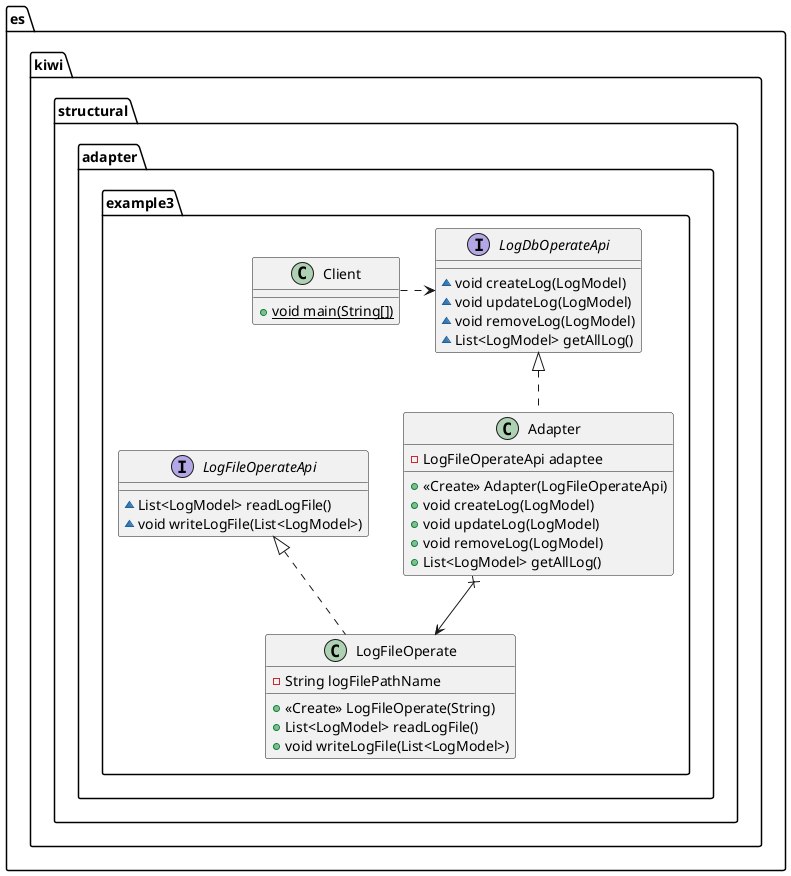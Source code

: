 @startuml
interface es.kiwi.structural.adapter.example3.LogDbOperateApi {
~ void createLog(LogModel)
~ void updateLog(LogModel)
~ void removeLog(LogModel)
~ List<LogModel> getAllLog()
}
class es.kiwi.structural.adapter.example3.Client {
+ {static} void main(String[])
}
class es.kiwi.structural.adapter.example3.LogFileOperate {
- String logFilePathName
+ <<Create>> LogFileOperate(String)
+ List<LogModel> readLogFile()
+ void writeLogFile(List<LogModel>)
}
class es.kiwi.structural.adapter.example3.Adapter {
- LogFileOperateApi adaptee
+ <<Create>> Adapter(LogFileOperateApi)
+ void createLog(LogModel)
+ void updateLog(LogModel)
+ void removeLog(LogModel)
+ List<LogModel> getAllLog()
}
interface es.kiwi.structural.adapter.example3.LogFileOperateApi {
~ List<LogModel> readLogFile()
~ void writeLogFile(List<LogModel>)
}


es.kiwi.structural.adapter.example3.LogFileOperateApi <|.. es.kiwi.structural.adapter.example3.LogFileOperate
es.kiwi.structural.adapter.example3.LogDbOperateApi <|.. es.kiwi.structural.adapter.example3.Adapter
es.kiwi.structural.adapter.example3.Client .right.> es.kiwi.structural.adapter.example3.LogDbOperateApi
es.kiwi.structural.adapter.example3.Adapter x--> es.kiwi.structural.adapter.example3.LogFileOperate
@enduml